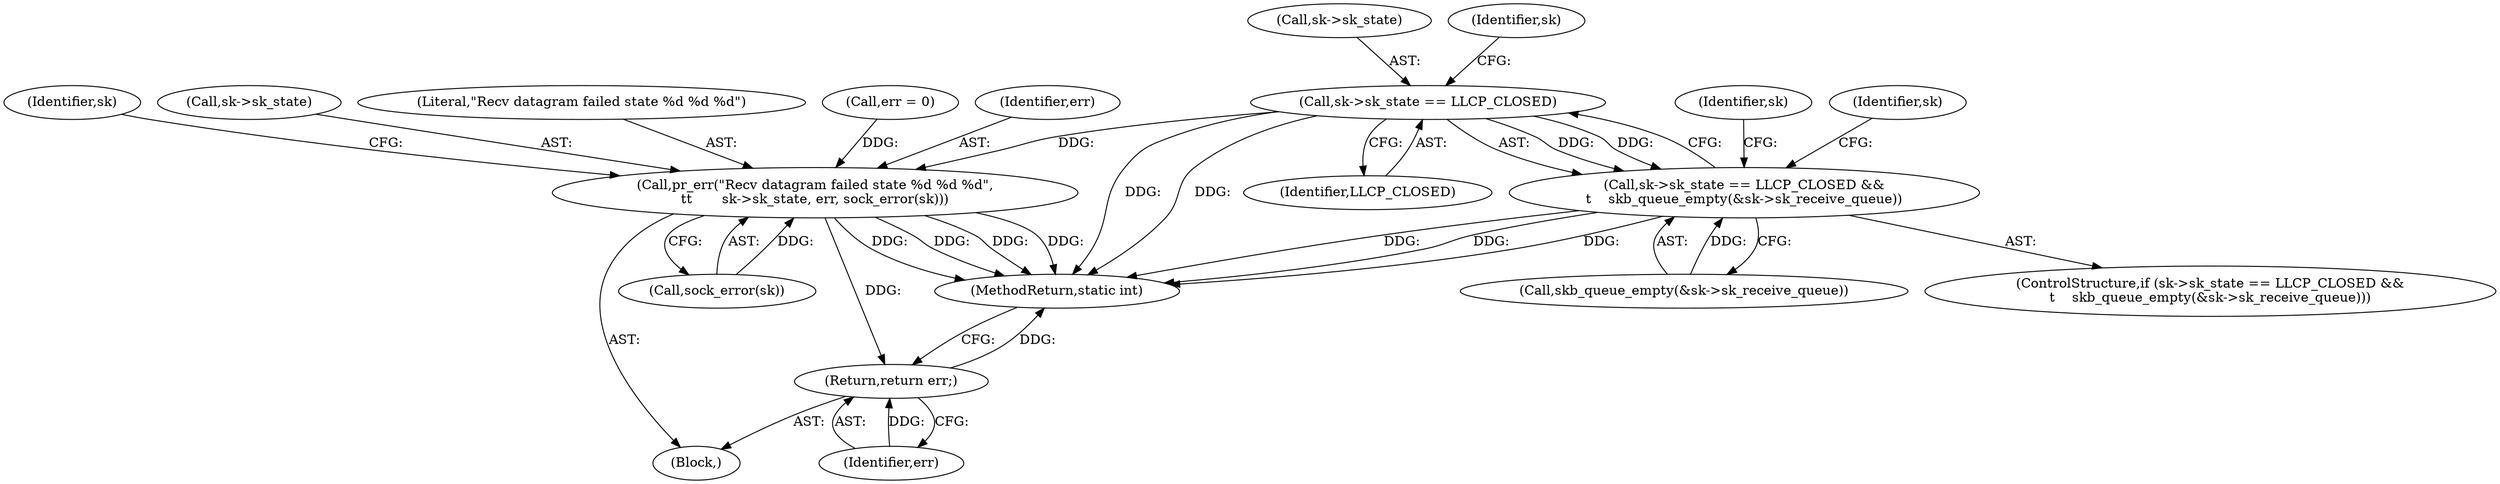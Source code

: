 digraph "0_linux_d26d6504f23e803824e8ebd14e52d4fc0a0b09cb@pointer" {
"1000145" [label="(Call,sk->sk_state == LLCP_CLOSED)"];
"1000144" [label="(Call,sk->sk_state == LLCP_CLOSED &&\n\t    skb_queue_empty(&sk->sk_receive_queue))"];
"1000181" [label="(Call,pr_err(\"Recv datagram failed state %d %d %d\",\n\t\t       sk->sk_state, err, sock_error(sk)))"];
"1000197" [label="(Return,return err;)"];
"1000360" [label="(MethodReturn,static int)"];
"1000144" [label="(Call,sk->sk_state == LLCP_CLOSED &&\n\t    skb_queue_empty(&sk->sk_receive_queue))"];
"1000181" [label="(Call,pr_err(\"Recv datagram failed state %d %d %d\",\n\t\t       sk->sk_state, err, sock_error(sk)))"];
"1000197" [label="(Return,return err;)"];
"1000146" [label="(Call,sk->sk_state)"];
"1000150" [label="(Call,skb_queue_empty(&sk->sk_receive_queue))"];
"1000192" [label="(Identifier,sk)"];
"1000157" [label="(Identifier,sk)"];
"1000161" [label="(Identifier,sk)"];
"1000187" [label="(Call,sock_error(sk))"];
"1000183" [label="(Call,sk->sk_state)"];
"1000182" [label="(Literal,\"Recv datagram failed state %d %d %d\")"];
"1000198" [label="(Identifier,err)"];
"1000129" [label="(Call,err = 0)"];
"1000149" [label="(Identifier,LLCP_CLOSED)"];
"1000153" [label="(Identifier,sk)"];
"1000143" [label="(ControlStructure,if (sk->sk_state == LLCP_CLOSED &&\n\t    skb_queue_empty(&sk->sk_receive_queue)))"];
"1000186" [label="(Identifier,err)"];
"1000180" [label="(Block,)"];
"1000145" [label="(Call,sk->sk_state == LLCP_CLOSED)"];
"1000145" -> "1000144"  [label="AST: "];
"1000145" -> "1000149"  [label="CFG: "];
"1000146" -> "1000145"  [label="AST: "];
"1000149" -> "1000145"  [label="AST: "];
"1000153" -> "1000145"  [label="CFG: "];
"1000144" -> "1000145"  [label="CFG: "];
"1000145" -> "1000360"  [label="DDG: "];
"1000145" -> "1000360"  [label="DDG: "];
"1000145" -> "1000144"  [label="DDG: "];
"1000145" -> "1000144"  [label="DDG: "];
"1000145" -> "1000181"  [label="DDG: "];
"1000144" -> "1000143"  [label="AST: "];
"1000144" -> "1000150"  [label="CFG: "];
"1000150" -> "1000144"  [label="AST: "];
"1000157" -> "1000144"  [label="CFG: "];
"1000161" -> "1000144"  [label="CFG: "];
"1000144" -> "1000360"  [label="DDG: "];
"1000144" -> "1000360"  [label="DDG: "];
"1000144" -> "1000360"  [label="DDG: "];
"1000150" -> "1000144"  [label="DDG: "];
"1000181" -> "1000180"  [label="AST: "];
"1000181" -> "1000187"  [label="CFG: "];
"1000182" -> "1000181"  [label="AST: "];
"1000183" -> "1000181"  [label="AST: "];
"1000186" -> "1000181"  [label="AST: "];
"1000187" -> "1000181"  [label="AST: "];
"1000192" -> "1000181"  [label="CFG: "];
"1000181" -> "1000360"  [label="DDG: "];
"1000181" -> "1000360"  [label="DDG: "];
"1000181" -> "1000360"  [label="DDG: "];
"1000181" -> "1000360"  [label="DDG: "];
"1000129" -> "1000181"  [label="DDG: "];
"1000187" -> "1000181"  [label="DDG: "];
"1000181" -> "1000197"  [label="DDG: "];
"1000197" -> "1000180"  [label="AST: "];
"1000197" -> "1000198"  [label="CFG: "];
"1000198" -> "1000197"  [label="AST: "];
"1000360" -> "1000197"  [label="CFG: "];
"1000197" -> "1000360"  [label="DDG: "];
"1000198" -> "1000197"  [label="DDG: "];
}
